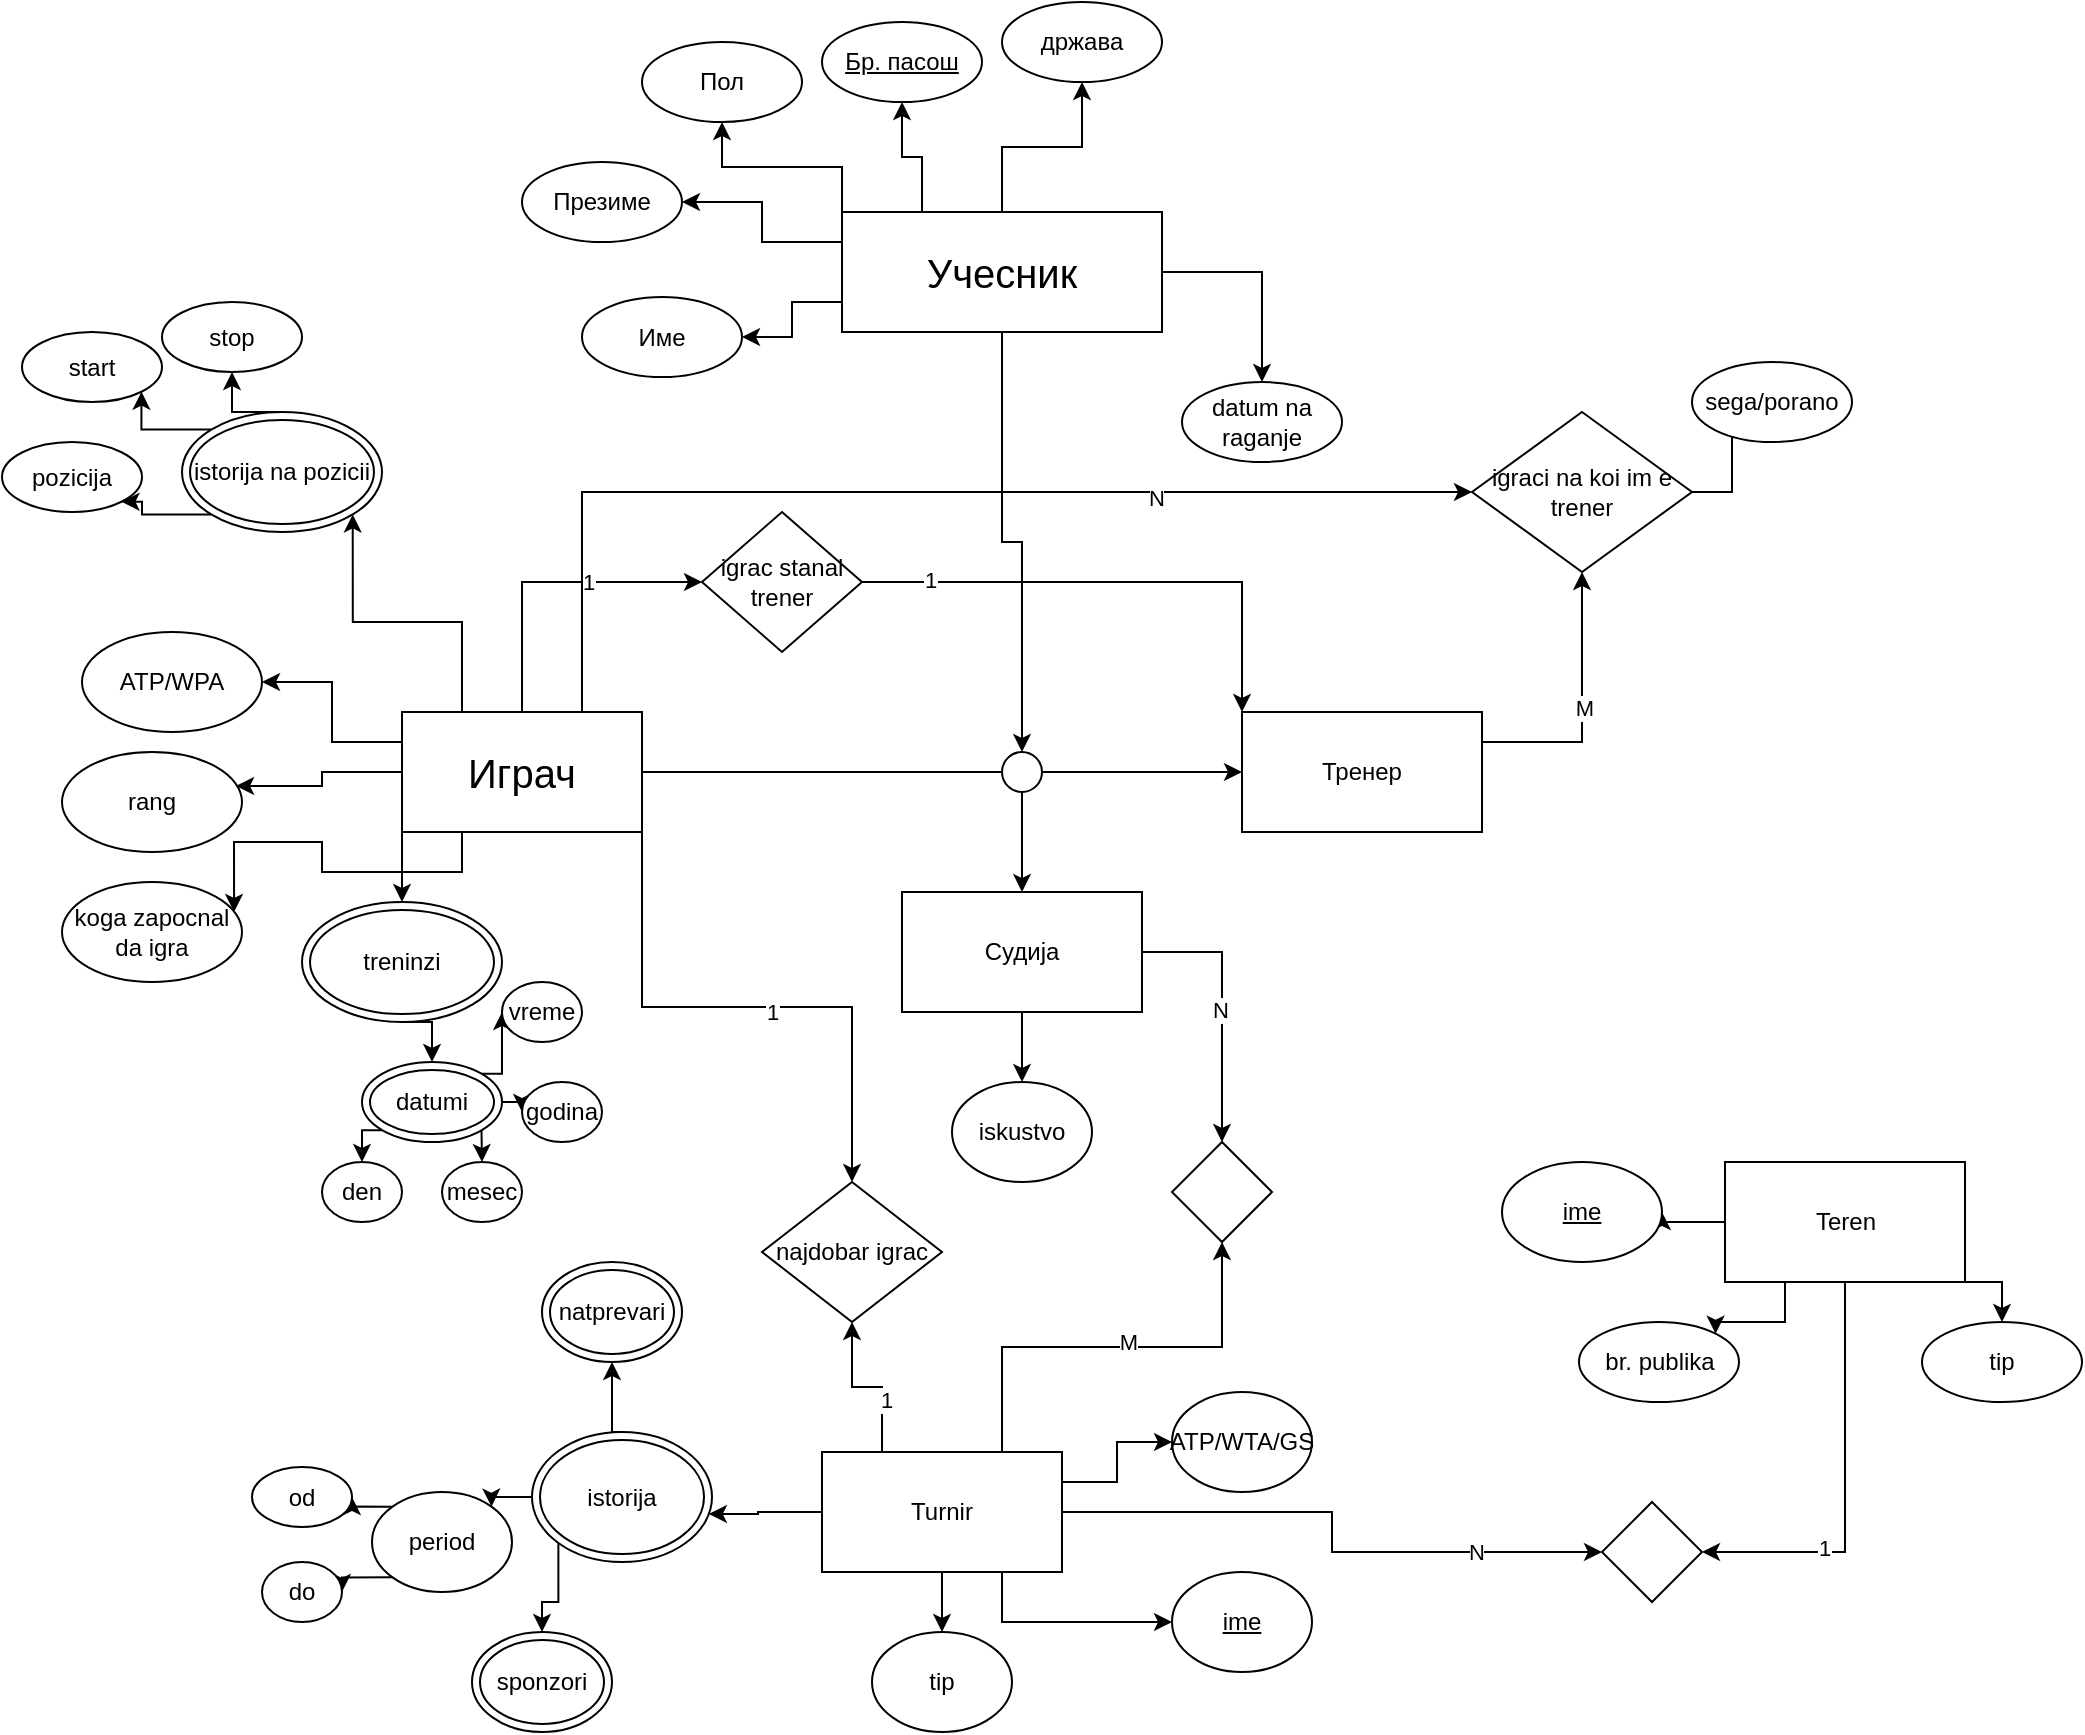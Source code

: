 <mxfile version="22.0.8" type="github">
  <diagram name="Page-1" id="WEP7-Qh3brNbTsnu_oZL">
    <mxGraphModel dx="2213" dy="1928" grid="1" gridSize="10" guides="1" tooltips="1" connect="1" arrows="1" fold="1" page="1" pageScale="1" pageWidth="827" pageHeight="1169" math="0" shadow="0">
      <root>
        <mxCell id="0" />
        <mxCell id="1" parent="0" />
        <mxCell id="T9mBaE4iDWLHkzV0OVeB-1" value="" style="edgeStyle=orthogonalEdgeStyle;rounded=0;orthogonalLoop=1;jettySize=auto;html=1;" edge="1" parent="1" source="T9mBaE4iDWLHkzV0OVeB-8" target="T9mBaE4iDWLHkzV0OVeB-12">
          <mxGeometry relative="1" as="geometry" />
        </mxCell>
        <mxCell id="T9mBaE4iDWLHkzV0OVeB-2" style="edgeStyle=orthogonalEdgeStyle;rounded=0;orthogonalLoop=1;jettySize=auto;html=1;exitX=0;exitY=0;exitDx=0;exitDy=0;" edge="1" parent="1" source="T9mBaE4iDWLHkzV0OVeB-8" target="T9mBaE4iDWLHkzV0OVeB-20">
          <mxGeometry relative="1" as="geometry" />
        </mxCell>
        <mxCell id="T9mBaE4iDWLHkzV0OVeB-4" value="" style="edgeStyle=orthogonalEdgeStyle;rounded=0;orthogonalLoop=1;jettySize=auto;html=1;" edge="1" parent="1" source="T9mBaE4iDWLHkzV0OVeB-8" target="T9mBaE4iDWLHkzV0OVeB-25">
          <mxGeometry relative="1" as="geometry" />
        </mxCell>
        <mxCell id="T9mBaE4iDWLHkzV0OVeB-5" style="edgeStyle=orthogonalEdgeStyle;rounded=0;orthogonalLoop=1;jettySize=auto;html=1;" edge="1" parent="1" source="T9mBaE4iDWLHkzV0OVeB-8" target="T9mBaE4iDWLHkzV0OVeB-23">
          <mxGeometry relative="1" as="geometry" />
        </mxCell>
        <mxCell id="T9mBaE4iDWLHkzV0OVeB-6" style="edgeStyle=orthogonalEdgeStyle;rounded=0;orthogonalLoop=1;jettySize=auto;html=1;exitX=0.25;exitY=0;exitDx=0;exitDy=0;" edge="1" parent="1" source="T9mBaE4iDWLHkzV0OVeB-8" target="T9mBaE4iDWLHkzV0OVeB-21">
          <mxGeometry relative="1" as="geometry" />
        </mxCell>
        <mxCell id="T9mBaE4iDWLHkzV0OVeB-88" style="edgeStyle=orthogonalEdgeStyle;rounded=0;orthogonalLoop=1;jettySize=auto;html=1;exitX=0;exitY=0.25;exitDx=0;exitDy=0;entryX=1;entryY=0.5;entryDx=0;entryDy=0;" edge="1" parent="1" source="T9mBaE4iDWLHkzV0OVeB-8" target="T9mBaE4iDWLHkzV0OVeB-22">
          <mxGeometry relative="1" as="geometry" />
        </mxCell>
        <mxCell id="T9mBaE4iDWLHkzV0OVeB-89" style="edgeStyle=orthogonalEdgeStyle;rounded=0;orthogonalLoop=1;jettySize=auto;html=1;exitX=0;exitY=0.75;exitDx=0;exitDy=0;entryX=1;entryY=0.5;entryDx=0;entryDy=0;" edge="1" parent="1" source="T9mBaE4iDWLHkzV0OVeB-8" target="T9mBaE4iDWLHkzV0OVeB-24">
          <mxGeometry relative="1" as="geometry" />
        </mxCell>
        <mxCell id="T9mBaE4iDWLHkzV0OVeB-8" value="&lt;font style=&quot;font-size: 20px;&quot;&gt;Учесник&lt;/font&gt;" style="rounded=0;whiteSpace=wrap;html=1;" vertex="1" parent="1">
          <mxGeometry x="280" y="-5" width="160" height="60" as="geometry" />
        </mxCell>
        <mxCell id="T9mBaE4iDWLHkzV0OVeB-9" style="edgeStyle=orthogonalEdgeStyle;rounded=0;orthogonalLoop=1;jettySize=auto;html=1;" edge="1" parent="1" source="T9mBaE4iDWLHkzV0OVeB-12">
          <mxGeometry relative="1" as="geometry">
            <mxPoint x="160" y="275" as="targetPoint" />
          </mxGeometry>
        </mxCell>
        <mxCell id="T9mBaE4iDWLHkzV0OVeB-10" value="" style="edgeStyle=orthogonalEdgeStyle;rounded=0;orthogonalLoop=1;jettySize=auto;html=1;" edge="1" parent="1" source="T9mBaE4iDWLHkzV0OVeB-12" target="T9mBaE4iDWLHkzV0OVeB-15">
          <mxGeometry relative="1" as="geometry" />
        </mxCell>
        <mxCell id="T9mBaE4iDWLHkzV0OVeB-11" value="" style="edgeStyle=orthogonalEdgeStyle;rounded=0;orthogonalLoop=1;jettySize=auto;html=1;" edge="1" parent="1" source="T9mBaE4iDWLHkzV0OVeB-12" target="T9mBaE4iDWLHkzV0OVeB-17">
          <mxGeometry relative="1" as="geometry" />
        </mxCell>
        <mxCell id="T9mBaE4iDWLHkzV0OVeB-12" value="" style="ellipse;whiteSpace=wrap;html=1;rounded=0;" vertex="1" parent="1">
          <mxGeometry x="360" y="265" width="20" height="20" as="geometry" />
        </mxCell>
        <mxCell id="T9mBaE4iDWLHkzV0OVeB-65" style="edgeStyle=orthogonalEdgeStyle;rounded=0;orthogonalLoop=1;jettySize=auto;html=1;exitX=0;exitY=0.25;exitDx=0;exitDy=0;entryX=1;entryY=0.5;entryDx=0;entryDy=0;" edge="1" parent="1" source="T9mBaE4iDWLHkzV0OVeB-13" target="T9mBaE4iDWLHkzV0OVeB-62">
          <mxGeometry relative="1" as="geometry" />
        </mxCell>
        <mxCell id="T9mBaE4iDWLHkzV0OVeB-68" style="edgeStyle=orthogonalEdgeStyle;rounded=0;orthogonalLoop=1;jettySize=auto;html=1;exitX=0.25;exitY=1;exitDx=0;exitDy=0;entryX=0.5;entryY=0;entryDx=0;entryDy=0;" edge="1" parent="1" source="T9mBaE4iDWLHkzV0OVeB-13" target="T9mBaE4iDWLHkzV0OVeB-63">
          <mxGeometry relative="1" as="geometry" />
        </mxCell>
        <mxCell id="T9mBaE4iDWLHkzV0OVeB-80" style="edgeStyle=orthogonalEdgeStyle;rounded=0;orthogonalLoop=1;jettySize=auto;html=1;exitX=0.25;exitY=0;exitDx=0;exitDy=0;entryX=1;entryY=1;entryDx=0;entryDy=0;" edge="1" parent="1" source="T9mBaE4iDWLHkzV0OVeB-13" target="T9mBaE4iDWLHkzV0OVeB-79">
          <mxGeometry relative="1" as="geometry" />
        </mxCell>
        <mxCell id="T9mBaE4iDWLHkzV0OVeB-90" style="edgeStyle=orthogonalEdgeStyle;rounded=0;orthogonalLoop=1;jettySize=auto;html=1;exitX=0.5;exitY=0;exitDx=0;exitDy=0;entryX=0;entryY=0.5;entryDx=0;entryDy=0;" edge="1" parent="1" source="T9mBaE4iDWLHkzV0OVeB-13" target="T9mBaE4iDWLHkzV0OVeB-87">
          <mxGeometry relative="1" as="geometry" />
        </mxCell>
        <mxCell id="T9mBaE4iDWLHkzV0OVeB-114" value="1" style="edgeLabel;html=1;align=center;verticalAlign=middle;resizable=0;points=[];" vertex="1" connectable="0" parent="T9mBaE4iDWLHkzV0OVeB-90">
          <mxGeometry x="0.257" relative="1" as="geometry">
            <mxPoint as="offset" />
          </mxGeometry>
        </mxCell>
        <mxCell id="T9mBaE4iDWLHkzV0OVeB-108" style="edgeStyle=orthogonalEdgeStyle;rounded=0;orthogonalLoop=1;jettySize=auto;html=1;exitX=1;exitY=1;exitDx=0;exitDy=0;entryX=0.5;entryY=0;entryDx=0;entryDy=0;" edge="1" parent="1" source="T9mBaE4iDWLHkzV0OVeB-13" target="T9mBaE4iDWLHkzV0OVeB-106">
          <mxGeometry relative="1" as="geometry" />
        </mxCell>
        <mxCell id="T9mBaE4iDWLHkzV0OVeB-112" value="1" style="edgeLabel;html=1;align=center;verticalAlign=middle;resizable=0;points=[];" vertex="1" connectable="0" parent="T9mBaE4iDWLHkzV0OVeB-108">
          <mxGeometry x="0.083" y="-1" relative="1" as="geometry">
            <mxPoint x="1" y="1" as="offset" />
          </mxGeometry>
        </mxCell>
        <mxCell id="T9mBaE4iDWLHkzV0OVeB-121" style="edgeStyle=orthogonalEdgeStyle;rounded=0;orthogonalLoop=1;jettySize=auto;html=1;exitX=0.75;exitY=0;exitDx=0;exitDy=0;entryX=0;entryY=0.5;entryDx=0;entryDy=0;" edge="1" parent="1" source="T9mBaE4iDWLHkzV0OVeB-13" target="T9mBaE4iDWLHkzV0OVeB-116">
          <mxGeometry relative="1" as="geometry" />
        </mxCell>
        <mxCell id="T9mBaE4iDWLHkzV0OVeB-122" value="N" style="edgeLabel;html=1;align=center;verticalAlign=middle;resizable=0;points=[];" vertex="1" connectable="0" parent="T9mBaE4iDWLHkzV0OVeB-121">
          <mxGeometry x="0.431" y="-3" relative="1" as="geometry">
            <mxPoint as="offset" />
          </mxGeometry>
        </mxCell>
        <mxCell id="T9mBaE4iDWLHkzV0OVeB-13" value="&lt;font style=&quot;font-size: 20px;&quot;&gt;Играч&lt;/font&gt;" style="rounded=0;whiteSpace=wrap;html=1;" vertex="1" parent="1">
          <mxGeometry x="60" y="245" width="120" height="60" as="geometry" />
        </mxCell>
        <mxCell id="T9mBaE4iDWLHkzV0OVeB-96" style="edgeStyle=orthogonalEdgeStyle;rounded=0;orthogonalLoop=1;jettySize=auto;html=1;exitX=0.5;exitY=1;exitDx=0;exitDy=0;entryX=0.5;entryY=0;entryDx=0;entryDy=0;" edge="1" parent="1" source="T9mBaE4iDWLHkzV0OVeB-15" target="T9mBaE4iDWLHkzV0OVeB-94">
          <mxGeometry relative="1" as="geometry" />
        </mxCell>
        <mxCell id="T9mBaE4iDWLHkzV0OVeB-126" style="edgeStyle=orthogonalEdgeStyle;rounded=0;orthogonalLoop=1;jettySize=auto;html=1;exitX=1;exitY=0.5;exitDx=0;exitDy=0;entryX=0.5;entryY=0;entryDx=0;entryDy=0;" edge="1" parent="1" source="T9mBaE4iDWLHkzV0OVeB-15" target="T9mBaE4iDWLHkzV0OVeB-124">
          <mxGeometry relative="1" as="geometry" />
        </mxCell>
        <mxCell id="T9mBaE4iDWLHkzV0OVeB-127" value="N" style="edgeLabel;html=1;align=center;verticalAlign=middle;resizable=0;points=[];" vertex="1" connectable="0" parent="T9mBaE4iDWLHkzV0OVeB-126">
          <mxGeometry x="0.022" y="-1" relative="1" as="geometry">
            <mxPoint as="offset" />
          </mxGeometry>
        </mxCell>
        <mxCell id="T9mBaE4iDWLHkzV0OVeB-15" value="Судија" style="whiteSpace=wrap;html=1;rounded=0;" vertex="1" parent="1">
          <mxGeometry x="310" y="335" width="120" height="60" as="geometry" />
        </mxCell>
        <mxCell id="T9mBaE4iDWLHkzV0OVeB-117" style="edgeStyle=orthogonalEdgeStyle;rounded=0;orthogonalLoop=1;jettySize=auto;html=1;exitX=1;exitY=0.25;exitDx=0;exitDy=0;entryX=0.5;entryY=1;entryDx=0;entryDy=0;" edge="1" parent="1" source="T9mBaE4iDWLHkzV0OVeB-17" target="T9mBaE4iDWLHkzV0OVeB-116">
          <mxGeometry relative="1" as="geometry" />
        </mxCell>
        <mxCell id="T9mBaE4iDWLHkzV0OVeB-123" value="M" style="edgeLabel;html=1;align=center;verticalAlign=middle;resizable=0;points=[];" vertex="1" connectable="0" parent="T9mBaE4iDWLHkzV0OVeB-117">
          <mxGeometry x="-0.007" y="-1" relative="1" as="geometry">
            <mxPoint as="offset" />
          </mxGeometry>
        </mxCell>
        <mxCell id="T9mBaE4iDWLHkzV0OVeB-17" value="Тренер" style="whiteSpace=wrap;html=1;rounded=0;" vertex="1" parent="1">
          <mxGeometry x="480" y="245" width="120" height="60" as="geometry" />
        </mxCell>
        <mxCell id="T9mBaE4iDWLHkzV0OVeB-20" value="Пол" style="ellipse;whiteSpace=wrap;html=1;" vertex="1" parent="1">
          <mxGeometry x="180" y="-90" width="80" height="40" as="geometry" />
        </mxCell>
        <mxCell id="T9mBaE4iDWLHkzV0OVeB-21" value="&lt;u&gt;Бр. пасош&lt;/u&gt;" style="ellipse;whiteSpace=wrap;html=1;" vertex="1" parent="1">
          <mxGeometry x="270" y="-100" width="80" height="40" as="geometry" />
        </mxCell>
        <mxCell id="T9mBaE4iDWLHkzV0OVeB-22" value="Презиме" style="ellipse;whiteSpace=wrap;html=1;" vertex="1" parent="1">
          <mxGeometry x="120" y="-30" width="80" height="40" as="geometry" />
        </mxCell>
        <mxCell id="T9mBaE4iDWLHkzV0OVeB-23" value="datum na raganje" style="ellipse;whiteSpace=wrap;html=1;" vertex="1" parent="1">
          <mxGeometry x="450" y="80" width="80" height="40" as="geometry" />
        </mxCell>
        <mxCell id="T9mBaE4iDWLHkzV0OVeB-24" value="Име" style="ellipse;whiteSpace=wrap;html=1;" vertex="1" parent="1">
          <mxGeometry x="150" y="37.5" width="80" height="40" as="geometry" />
        </mxCell>
        <mxCell id="T9mBaE4iDWLHkzV0OVeB-25" value="држава" style="ellipse;whiteSpace=wrap;html=1;" vertex="1" parent="1">
          <mxGeometry x="360" y="-110" width="80" height="40" as="geometry" />
        </mxCell>
        <mxCell id="T9mBaE4iDWLHkzV0OVeB-32" style="edgeStyle=orthogonalEdgeStyle;rounded=0;orthogonalLoop=1;jettySize=auto;html=1;exitX=1;exitY=0.25;exitDx=0;exitDy=0;" edge="1" parent="1" source="T9mBaE4iDWLHkzV0OVeB-26" target="T9mBaE4iDWLHkzV0OVeB-29">
          <mxGeometry relative="1" as="geometry">
            <mxPoint x="412" y="615" as="targetPoint" />
          </mxGeometry>
        </mxCell>
        <mxCell id="T9mBaE4iDWLHkzV0OVeB-33" style="edgeStyle=orthogonalEdgeStyle;rounded=0;orthogonalLoop=1;jettySize=auto;html=1;exitX=0.75;exitY=1;exitDx=0;exitDy=0;" edge="1" parent="1" source="T9mBaE4iDWLHkzV0OVeB-26" target="T9mBaE4iDWLHkzV0OVeB-31">
          <mxGeometry relative="1" as="geometry" />
        </mxCell>
        <mxCell id="T9mBaE4iDWLHkzV0OVeB-36" style="edgeStyle=orthogonalEdgeStyle;rounded=0;orthogonalLoop=1;jettySize=auto;html=1;exitX=0.5;exitY=1;exitDx=0;exitDy=0;" edge="1" parent="1" source="T9mBaE4iDWLHkzV0OVeB-26" target="T9mBaE4iDWLHkzV0OVeB-30">
          <mxGeometry relative="1" as="geometry" />
        </mxCell>
        <mxCell id="T9mBaE4iDWLHkzV0OVeB-37" style="edgeStyle=orthogonalEdgeStyle;rounded=0;orthogonalLoop=1;jettySize=auto;html=1;exitX=0;exitY=0.5;exitDx=0;exitDy=0;" edge="1" parent="1" source="T9mBaE4iDWLHkzV0OVeB-26" target="T9mBaE4iDWLHkzV0OVeB-38">
          <mxGeometry relative="1" as="geometry">
            <mxPoint x="205" y="645" as="targetPoint" />
            <Array as="points">
              <mxPoint x="238" y="645" />
              <mxPoint x="238" y="646" />
            </Array>
          </mxGeometry>
        </mxCell>
        <mxCell id="T9mBaE4iDWLHkzV0OVeB-103" style="edgeStyle=orthogonalEdgeStyle;rounded=0;orthogonalLoop=1;jettySize=auto;html=1;exitX=1;exitY=0.5;exitDx=0;exitDy=0;entryX=0;entryY=0.5;entryDx=0;entryDy=0;" edge="1" parent="1" source="T9mBaE4iDWLHkzV0OVeB-26" target="T9mBaE4iDWLHkzV0OVeB-102">
          <mxGeometry relative="1" as="geometry" />
        </mxCell>
        <mxCell id="T9mBaE4iDWLHkzV0OVeB-110" value="N" style="edgeLabel;html=1;align=center;verticalAlign=middle;resizable=0;points=[];" vertex="1" connectable="0" parent="T9mBaE4iDWLHkzV0OVeB-103">
          <mxGeometry x="0.566" relative="1" as="geometry">
            <mxPoint as="offset" />
          </mxGeometry>
        </mxCell>
        <mxCell id="T9mBaE4iDWLHkzV0OVeB-107" style="edgeStyle=orthogonalEdgeStyle;rounded=0;orthogonalLoop=1;jettySize=auto;html=1;exitX=0.25;exitY=0;exitDx=0;exitDy=0;entryX=0.5;entryY=1;entryDx=0;entryDy=0;" edge="1" parent="1" source="T9mBaE4iDWLHkzV0OVeB-26" target="T9mBaE4iDWLHkzV0OVeB-106">
          <mxGeometry relative="1" as="geometry" />
        </mxCell>
        <mxCell id="T9mBaE4iDWLHkzV0OVeB-113" value="1" style="edgeLabel;html=1;align=center;verticalAlign=middle;resizable=0;points=[];" vertex="1" connectable="0" parent="T9mBaE4iDWLHkzV0OVeB-107">
          <mxGeometry x="-0.35" y="-2" relative="1" as="geometry">
            <mxPoint as="offset" />
          </mxGeometry>
        </mxCell>
        <mxCell id="T9mBaE4iDWLHkzV0OVeB-125" style="edgeStyle=orthogonalEdgeStyle;rounded=0;orthogonalLoop=1;jettySize=auto;html=1;exitX=0.75;exitY=0;exitDx=0;exitDy=0;entryX=0.5;entryY=1;entryDx=0;entryDy=0;" edge="1" parent="1" source="T9mBaE4iDWLHkzV0OVeB-26" target="T9mBaE4iDWLHkzV0OVeB-124">
          <mxGeometry relative="1" as="geometry" />
        </mxCell>
        <mxCell id="T9mBaE4iDWLHkzV0OVeB-128" value="M" style="edgeLabel;html=1;align=center;verticalAlign=middle;resizable=0;points=[];" vertex="1" connectable="0" parent="T9mBaE4iDWLHkzV0OVeB-125">
          <mxGeometry x="0.065" y="3" relative="1" as="geometry">
            <mxPoint x="1" as="offset" />
          </mxGeometry>
        </mxCell>
        <mxCell id="T9mBaE4iDWLHkzV0OVeB-26" value="Turnir" style="rounded=0;whiteSpace=wrap;html=1;" vertex="1" parent="1">
          <mxGeometry x="270" y="615" width="120" height="60" as="geometry" />
        </mxCell>
        <mxCell id="T9mBaE4iDWLHkzV0OVeB-29" value="ATP/WTA/GS" style="ellipse;whiteSpace=wrap;html=1;" vertex="1" parent="1">
          <mxGeometry x="445" y="585" width="70" height="50" as="geometry" />
        </mxCell>
        <mxCell id="T9mBaE4iDWLHkzV0OVeB-30" value="tip" style="ellipse;whiteSpace=wrap;html=1;" vertex="1" parent="1">
          <mxGeometry x="295" y="705" width="70" height="50" as="geometry" />
        </mxCell>
        <mxCell id="T9mBaE4iDWLHkzV0OVeB-31" value="&lt;u&gt;ime&lt;/u&gt;" style="ellipse;whiteSpace=wrap;html=1;" vertex="1" parent="1">
          <mxGeometry x="445" y="675" width="70" height="50" as="geometry" />
        </mxCell>
        <mxCell id="T9mBaE4iDWLHkzV0OVeB-46" style="edgeStyle=orthogonalEdgeStyle;rounded=0;orthogonalLoop=1;jettySize=auto;html=1;exitX=0;exitY=0.5;exitDx=0;exitDy=0;entryX=1;entryY=0;entryDx=0;entryDy=0;" edge="1" parent="1" source="T9mBaE4iDWLHkzV0OVeB-38" target="T9mBaE4iDWLHkzV0OVeB-41">
          <mxGeometry relative="1" as="geometry" />
        </mxCell>
        <mxCell id="T9mBaE4iDWLHkzV0OVeB-47" style="edgeStyle=orthogonalEdgeStyle;rounded=0;orthogonalLoop=1;jettySize=auto;html=1;exitX=0;exitY=1;exitDx=0;exitDy=0;entryX=0.5;entryY=0;entryDx=0;entryDy=0;" edge="1" parent="1" source="T9mBaE4iDWLHkzV0OVeB-38" target="T9mBaE4iDWLHkzV0OVeB-40">
          <mxGeometry relative="1" as="geometry" />
        </mxCell>
        <mxCell id="T9mBaE4iDWLHkzV0OVeB-100" style="edgeStyle=orthogonalEdgeStyle;rounded=0;orthogonalLoop=1;jettySize=auto;html=1;exitX=0.5;exitY=0;exitDx=0;exitDy=0;entryX=0.5;entryY=1;entryDx=0;entryDy=0;" edge="1" parent="1" source="T9mBaE4iDWLHkzV0OVeB-38" target="T9mBaE4iDWLHkzV0OVeB-48">
          <mxGeometry relative="1" as="geometry" />
        </mxCell>
        <mxCell id="T9mBaE4iDWLHkzV0OVeB-38" value="istorija" style="ellipse;shape=doubleEllipse;whiteSpace=wrap;html=1;" vertex="1" parent="1">
          <mxGeometry x="125" y="605" width="90" height="65" as="geometry" />
        </mxCell>
        <mxCell id="T9mBaE4iDWLHkzV0OVeB-40" value="sponzori" style="ellipse;shape=doubleEllipse;whiteSpace=wrap;html=1;" vertex="1" parent="1">
          <mxGeometry x="95" y="705" width="70" height="50" as="geometry" />
        </mxCell>
        <mxCell id="T9mBaE4iDWLHkzV0OVeB-98" style="edgeStyle=orthogonalEdgeStyle;rounded=0;orthogonalLoop=1;jettySize=auto;html=1;exitX=0;exitY=0;exitDx=0;exitDy=0;entryX=0;entryY=0.5;entryDx=0;entryDy=0;" edge="1" parent="1" source="T9mBaE4iDWLHkzV0OVeB-41" target="T9mBaE4iDWLHkzV0OVeB-43">
          <mxGeometry relative="1" as="geometry" />
        </mxCell>
        <mxCell id="T9mBaE4iDWLHkzV0OVeB-99" style="edgeStyle=orthogonalEdgeStyle;rounded=0;orthogonalLoop=1;jettySize=auto;html=1;exitX=0;exitY=1;exitDx=0;exitDy=0;entryX=1;entryY=0.5;entryDx=0;entryDy=0;" edge="1" parent="1" source="T9mBaE4iDWLHkzV0OVeB-41" target="T9mBaE4iDWLHkzV0OVeB-42">
          <mxGeometry relative="1" as="geometry" />
        </mxCell>
        <mxCell id="T9mBaE4iDWLHkzV0OVeB-41" value="period" style="ellipse;whiteSpace=wrap;html=1;" vertex="1" parent="1">
          <mxGeometry x="45" y="635" width="70" height="50" as="geometry" />
        </mxCell>
        <mxCell id="T9mBaE4iDWLHkzV0OVeB-42" value="do" style="ellipse;whiteSpace=wrap;html=1;" vertex="1" parent="1">
          <mxGeometry x="-10" y="670" width="40" height="30" as="geometry" />
        </mxCell>
        <mxCell id="T9mBaE4iDWLHkzV0OVeB-43" value="od" style="ellipse;whiteSpace=wrap;html=1;direction=west;" vertex="1" parent="1">
          <mxGeometry x="-15" y="622.5" width="50" height="30" as="geometry" />
        </mxCell>
        <mxCell id="T9mBaE4iDWLHkzV0OVeB-48" value="natprevari" style="ellipse;shape=doubleEllipse;whiteSpace=wrap;html=1;" vertex="1" parent="1">
          <mxGeometry x="130" y="520" width="70" height="50" as="geometry" />
        </mxCell>
        <mxCell id="T9mBaE4iDWLHkzV0OVeB-56" style="edgeStyle=orthogonalEdgeStyle;rounded=0;orthogonalLoop=1;jettySize=auto;html=1;exitX=0.25;exitY=1;exitDx=0;exitDy=0;entryX=1;entryY=0;entryDx=0;entryDy=0;" edge="1" parent="1" source="T9mBaE4iDWLHkzV0OVeB-50" target="T9mBaE4iDWLHkzV0OVeB-53">
          <mxGeometry relative="1" as="geometry" />
        </mxCell>
        <mxCell id="T9mBaE4iDWLHkzV0OVeB-101" style="edgeStyle=orthogonalEdgeStyle;rounded=0;orthogonalLoop=1;jettySize=auto;html=1;exitX=0;exitY=0.5;exitDx=0;exitDy=0;entryX=1;entryY=0.5;entryDx=0;entryDy=0;" edge="1" parent="1" source="T9mBaE4iDWLHkzV0OVeB-50" target="T9mBaE4iDWLHkzV0OVeB-52">
          <mxGeometry relative="1" as="geometry" />
        </mxCell>
        <mxCell id="T9mBaE4iDWLHkzV0OVeB-104" style="edgeStyle=orthogonalEdgeStyle;rounded=0;orthogonalLoop=1;jettySize=auto;html=1;exitX=1;exitY=1;exitDx=0;exitDy=0;entryX=0.5;entryY=0;entryDx=0;entryDy=0;" edge="1" parent="1" source="T9mBaE4iDWLHkzV0OVeB-50" target="T9mBaE4iDWLHkzV0OVeB-54">
          <mxGeometry relative="1" as="geometry" />
        </mxCell>
        <mxCell id="T9mBaE4iDWLHkzV0OVeB-105" style="edgeStyle=orthogonalEdgeStyle;rounded=0;orthogonalLoop=1;jettySize=auto;html=1;exitX=0.5;exitY=1;exitDx=0;exitDy=0;entryX=1;entryY=0.5;entryDx=0;entryDy=0;" edge="1" parent="1" source="T9mBaE4iDWLHkzV0OVeB-50" target="T9mBaE4iDWLHkzV0OVeB-102">
          <mxGeometry relative="1" as="geometry" />
        </mxCell>
        <mxCell id="T9mBaE4iDWLHkzV0OVeB-111" value="1" style="edgeLabel;html=1;align=center;verticalAlign=middle;resizable=0;points=[];" vertex="1" connectable="0" parent="T9mBaE4iDWLHkzV0OVeB-105">
          <mxGeometry x="0.419" y="-2" relative="1" as="geometry">
            <mxPoint x="1" as="offset" />
          </mxGeometry>
        </mxCell>
        <mxCell id="T9mBaE4iDWLHkzV0OVeB-50" value="Teren" style="rounded=0;whiteSpace=wrap;html=1;" vertex="1" parent="1">
          <mxGeometry x="721.5" y="470" width="120" height="60" as="geometry" />
        </mxCell>
        <mxCell id="T9mBaE4iDWLHkzV0OVeB-52" value="&lt;u&gt;ime&lt;/u&gt;" style="ellipse;whiteSpace=wrap;html=1;" vertex="1" parent="1">
          <mxGeometry x="610" y="470" width="80" height="50" as="geometry" />
        </mxCell>
        <mxCell id="T9mBaE4iDWLHkzV0OVeB-53" value="br. publika" style="ellipse;whiteSpace=wrap;html=1;" vertex="1" parent="1">
          <mxGeometry x="648.5" y="550" width="80" height="40" as="geometry" />
        </mxCell>
        <mxCell id="T9mBaE4iDWLHkzV0OVeB-54" value="tip" style="ellipse;whiteSpace=wrap;html=1;" vertex="1" parent="1">
          <mxGeometry x="820" y="550" width="80" height="40" as="geometry" />
        </mxCell>
        <mxCell id="T9mBaE4iDWLHkzV0OVeB-60" value="koga zapocnal da igra" style="ellipse;whiteSpace=wrap;html=1;" vertex="1" parent="1">
          <mxGeometry x="-110" y="330" width="90" height="50" as="geometry" />
        </mxCell>
        <mxCell id="T9mBaE4iDWLHkzV0OVeB-61" value="rang" style="ellipse;whiteSpace=wrap;html=1;" vertex="1" parent="1">
          <mxGeometry x="-110" y="265" width="90" height="50" as="geometry" />
        </mxCell>
        <mxCell id="T9mBaE4iDWLHkzV0OVeB-62" value="ATP/WPA" style="ellipse;whiteSpace=wrap;html=1;" vertex="1" parent="1">
          <mxGeometry x="-100" y="205" width="90" height="50" as="geometry" />
        </mxCell>
        <mxCell id="T9mBaE4iDWLHkzV0OVeB-69" style="edgeStyle=orthogonalEdgeStyle;rounded=0;orthogonalLoop=1;jettySize=auto;html=1;exitX=0.5;exitY=1;exitDx=0;exitDy=0;entryX=0.5;entryY=0;entryDx=0;entryDy=0;" edge="1" parent="1" source="T9mBaE4iDWLHkzV0OVeB-63" target="T9mBaE4iDWLHkzV0OVeB-64">
          <mxGeometry relative="1" as="geometry" />
        </mxCell>
        <mxCell id="T9mBaE4iDWLHkzV0OVeB-63" value="treninzi" style="ellipse;shape=doubleEllipse;whiteSpace=wrap;html=1;" vertex="1" parent="1">
          <mxGeometry x="10" y="340" width="100" height="60" as="geometry" />
        </mxCell>
        <mxCell id="T9mBaE4iDWLHkzV0OVeB-74" style="edgeStyle=orthogonalEdgeStyle;rounded=0;orthogonalLoop=1;jettySize=auto;html=1;exitX=0;exitY=1;exitDx=0;exitDy=0;entryX=0.5;entryY=0;entryDx=0;entryDy=0;" edge="1" parent="1" source="T9mBaE4iDWLHkzV0OVeB-64" target="T9mBaE4iDWLHkzV0OVeB-71">
          <mxGeometry relative="1" as="geometry" />
        </mxCell>
        <mxCell id="T9mBaE4iDWLHkzV0OVeB-75" style="edgeStyle=orthogonalEdgeStyle;rounded=0;orthogonalLoop=1;jettySize=auto;html=1;exitX=1;exitY=1;exitDx=0;exitDy=0;entryX=0.5;entryY=0;entryDx=0;entryDy=0;" edge="1" parent="1" source="T9mBaE4iDWLHkzV0OVeB-64" target="T9mBaE4iDWLHkzV0OVeB-70">
          <mxGeometry relative="1" as="geometry" />
        </mxCell>
        <mxCell id="T9mBaE4iDWLHkzV0OVeB-76" style="edgeStyle=orthogonalEdgeStyle;rounded=0;orthogonalLoop=1;jettySize=auto;html=1;exitX=1;exitY=0;exitDx=0;exitDy=0;entryX=0;entryY=0.5;entryDx=0;entryDy=0;" edge="1" parent="1" source="T9mBaE4iDWLHkzV0OVeB-64" target="T9mBaE4iDWLHkzV0OVeB-73">
          <mxGeometry relative="1" as="geometry" />
        </mxCell>
        <mxCell id="T9mBaE4iDWLHkzV0OVeB-77" style="edgeStyle=orthogonalEdgeStyle;rounded=0;orthogonalLoop=1;jettySize=auto;html=1;exitX=1;exitY=0.5;exitDx=0;exitDy=0;entryX=0;entryY=0.5;entryDx=0;entryDy=0;" edge="1" parent="1" source="T9mBaE4iDWLHkzV0OVeB-64" target="T9mBaE4iDWLHkzV0OVeB-72">
          <mxGeometry relative="1" as="geometry" />
        </mxCell>
        <mxCell id="T9mBaE4iDWLHkzV0OVeB-64" value="datumi" style="ellipse;shape=doubleEllipse;whiteSpace=wrap;html=1;" vertex="1" parent="1">
          <mxGeometry x="40" y="420" width="70" height="40" as="geometry" />
        </mxCell>
        <mxCell id="T9mBaE4iDWLHkzV0OVeB-66" style="edgeStyle=orthogonalEdgeStyle;rounded=0;orthogonalLoop=1;jettySize=auto;html=1;exitX=0;exitY=0.5;exitDx=0;exitDy=0;entryX=0.967;entryY=0.34;entryDx=0;entryDy=0;entryPerimeter=0;" edge="1" parent="1" source="T9mBaE4iDWLHkzV0OVeB-13" target="T9mBaE4iDWLHkzV0OVeB-61">
          <mxGeometry relative="1" as="geometry" />
        </mxCell>
        <mxCell id="T9mBaE4iDWLHkzV0OVeB-67" style="edgeStyle=orthogonalEdgeStyle;rounded=0;orthogonalLoop=1;jettySize=auto;html=1;exitX=0;exitY=1;exitDx=0;exitDy=0;entryX=0.956;entryY=0.3;entryDx=0;entryDy=0;entryPerimeter=0;" edge="1" parent="1" source="T9mBaE4iDWLHkzV0OVeB-13" target="T9mBaE4iDWLHkzV0OVeB-60">
          <mxGeometry relative="1" as="geometry" />
        </mxCell>
        <mxCell id="T9mBaE4iDWLHkzV0OVeB-70" value="mesec" style="ellipse;whiteSpace=wrap;html=1;" vertex="1" parent="1">
          <mxGeometry x="80" y="470" width="40" height="30" as="geometry" />
        </mxCell>
        <mxCell id="T9mBaE4iDWLHkzV0OVeB-71" value="den" style="ellipse;whiteSpace=wrap;html=1;" vertex="1" parent="1">
          <mxGeometry x="20" y="470" width="40" height="30" as="geometry" />
        </mxCell>
        <mxCell id="T9mBaE4iDWLHkzV0OVeB-72" value="godina" style="ellipse;whiteSpace=wrap;html=1;" vertex="1" parent="1">
          <mxGeometry x="120" y="430" width="40" height="30" as="geometry" />
        </mxCell>
        <mxCell id="T9mBaE4iDWLHkzV0OVeB-73" value="vreme" style="ellipse;whiteSpace=wrap;html=1;" vertex="1" parent="1">
          <mxGeometry x="110" y="380" width="40" height="30" as="geometry" />
        </mxCell>
        <mxCell id="T9mBaE4iDWLHkzV0OVeB-84" style="edgeStyle=orthogonalEdgeStyle;rounded=0;orthogonalLoop=1;jettySize=auto;html=1;exitX=0;exitY=1;exitDx=0;exitDy=0;entryX=1;entryY=1;entryDx=0;entryDy=0;" edge="1" parent="1" source="T9mBaE4iDWLHkzV0OVeB-79" target="T9mBaE4iDWLHkzV0OVeB-81">
          <mxGeometry relative="1" as="geometry" />
        </mxCell>
        <mxCell id="T9mBaE4iDWLHkzV0OVeB-85" style="edgeStyle=orthogonalEdgeStyle;rounded=0;orthogonalLoop=1;jettySize=auto;html=1;exitX=0;exitY=0;exitDx=0;exitDy=0;entryX=1;entryY=1;entryDx=0;entryDy=0;" edge="1" parent="1" source="T9mBaE4iDWLHkzV0OVeB-79" target="T9mBaE4iDWLHkzV0OVeB-83">
          <mxGeometry relative="1" as="geometry" />
        </mxCell>
        <mxCell id="T9mBaE4iDWLHkzV0OVeB-86" style="edgeStyle=orthogonalEdgeStyle;rounded=0;orthogonalLoop=1;jettySize=auto;html=1;exitX=0.5;exitY=0;exitDx=0;exitDy=0;entryX=0.5;entryY=1;entryDx=0;entryDy=0;" edge="1" parent="1" source="T9mBaE4iDWLHkzV0OVeB-79" target="T9mBaE4iDWLHkzV0OVeB-82">
          <mxGeometry relative="1" as="geometry" />
        </mxCell>
        <mxCell id="T9mBaE4iDWLHkzV0OVeB-79" value="istorija na pozicii" style="ellipse;shape=doubleEllipse;whiteSpace=wrap;html=1;" vertex="1" parent="1">
          <mxGeometry x="-50" y="95" width="100" height="60" as="geometry" />
        </mxCell>
        <mxCell id="T9mBaE4iDWLHkzV0OVeB-81" value="pozicija" style="ellipse;whiteSpace=wrap;html=1;" vertex="1" parent="1">
          <mxGeometry x="-140" y="110" width="70" height="35" as="geometry" />
        </mxCell>
        <mxCell id="T9mBaE4iDWLHkzV0OVeB-82" value="stop" style="ellipse;whiteSpace=wrap;html=1;" vertex="1" parent="1">
          <mxGeometry x="-60" y="40" width="70" height="35" as="geometry" />
        </mxCell>
        <mxCell id="T9mBaE4iDWLHkzV0OVeB-83" value="start" style="ellipse;whiteSpace=wrap;html=1;" vertex="1" parent="1">
          <mxGeometry x="-130" y="55" width="70" height="35" as="geometry" />
        </mxCell>
        <mxCell id="T9mBaE4iDWLHkzV0OVeB-91" style="edgeStyle=orthogonalEdgeStyle;rounded=0;orthogonalLoop=1;jettySize=auto;html=1;exitX=1;exitY=0.5;exitDx=0;exitDy=0;entryX=0;entryY=0;entryDx=0;entryDy=0;" edge="1" parent="1" source="T9mBaE4iDWLHkzV0OVeB-87" target="T9mBaE4iDWLHkzV0OVeB-17">
          <mxGeometry relative="1" as="geometry" />
        </mxCell>
        <mxCell id="T9mBaE4iDWLHkzV0OVeB-115" value="1" style="edgeLabel;html=1;align=center;verticalAlign=middle;resizable=0;points=[];" vertex="1" connectable="0" parent="T9mBaE4iDWLHkzV0OVeB-91">
          <mxGeometry x="-0.733" y="1" relative="1" as="geometry">
            <mxPoint as="offset" />
          </mxGeometry>
        </mxCell>
        <mxCell id="T9mBaE4iDWLHkzV0OVeB-87" value="igrac stanal trener" style="rhombus;whiteSpace=wrap;html=1;" vertex="1" parent="1">
          <mxGeometry x="210" y="145" width="80" height="70" as="geometry" />
        </mxCell>
        <mxCell id="T9mBaE4iDWLHkzV0OVeB-94" value="iskustvo" style="ellipse;whiteSpace=wrap;html=1;" vertex="1" parent="1">
          <mxGeometry x="335" y="430" width="70" height="50" as="geometry" />
        </mxCell>
        <mxCell id="T9mBaE4iDWLHkzV0OVeB-102" value="" style="rhombus;whiteSpace=wrap;html=1;" vertex="1" parent="1">
          <mxGeometry x="660" y="640" width="50" height="50" as="geometry" />
        </mxCell>
        <mxCell id="T9mBaE4iDWLHkzV0OVeB-106" value="najdobar igrac" style="rhombus;whiteSpace=wrap;html=1;" vertex="1" parent="1">
          <mxGeometry x="240" y="480" width="90" height="70" as="geometry" />
        </mxCell>
        <mxCell id="T9mBaE4iDWLHkzV0OVeB-120" style="edgeStyle=orthogonalEdgeStyle;rounded=0;orthogonalLoop=1;jettySize=auto;html=1;exitX=1;exitY=0.5;exitDx=0;exitDy=0;entryX=0;entryY=0.5;entryDx=0;entryDy=0;" edge="1" parent="1" source="T9mBaE4iDWLHkzV0OVeB-116" target="T9mBaE4iDWLHkzV0OVeB-119">
          <mxGeometry relative="1" as="geometry" />
        </mxCell>
        <mxCell id="T9mBaE4iDWLHkzV0OVeB-116" value="igraci na koi im e trener" style="rhombus;whiteSpace=wrap;html=1;" vertex="1" parent="1">
          <mxGeometry x="595" y="95" width="110" height="80" as="geometry" />
        </mxCell>
        <mxCell id="T9mBaE4iDWLHkzV0OVeB-119" value="sega/porano" style="ellipse;whiteSpace=wrap;html=1;" vertex="1" parent="1">
          <mxGeometry x="705" y="70" width="80" height="40" as="geometry" />
        </mxCell>
        <mxCell id="T9mBaE4iDWLHkzV0OVeB-124" value="" style="rhombus;whiteSpace=wrap;html=1;" vertex="1" parent="1">
          <mxGeometry x="445" y="460" width="50" height="50" as="geometry" />
        </mxCell>
      </root>
    </mxGraphModel>
  </diagram>
</mxfile>
